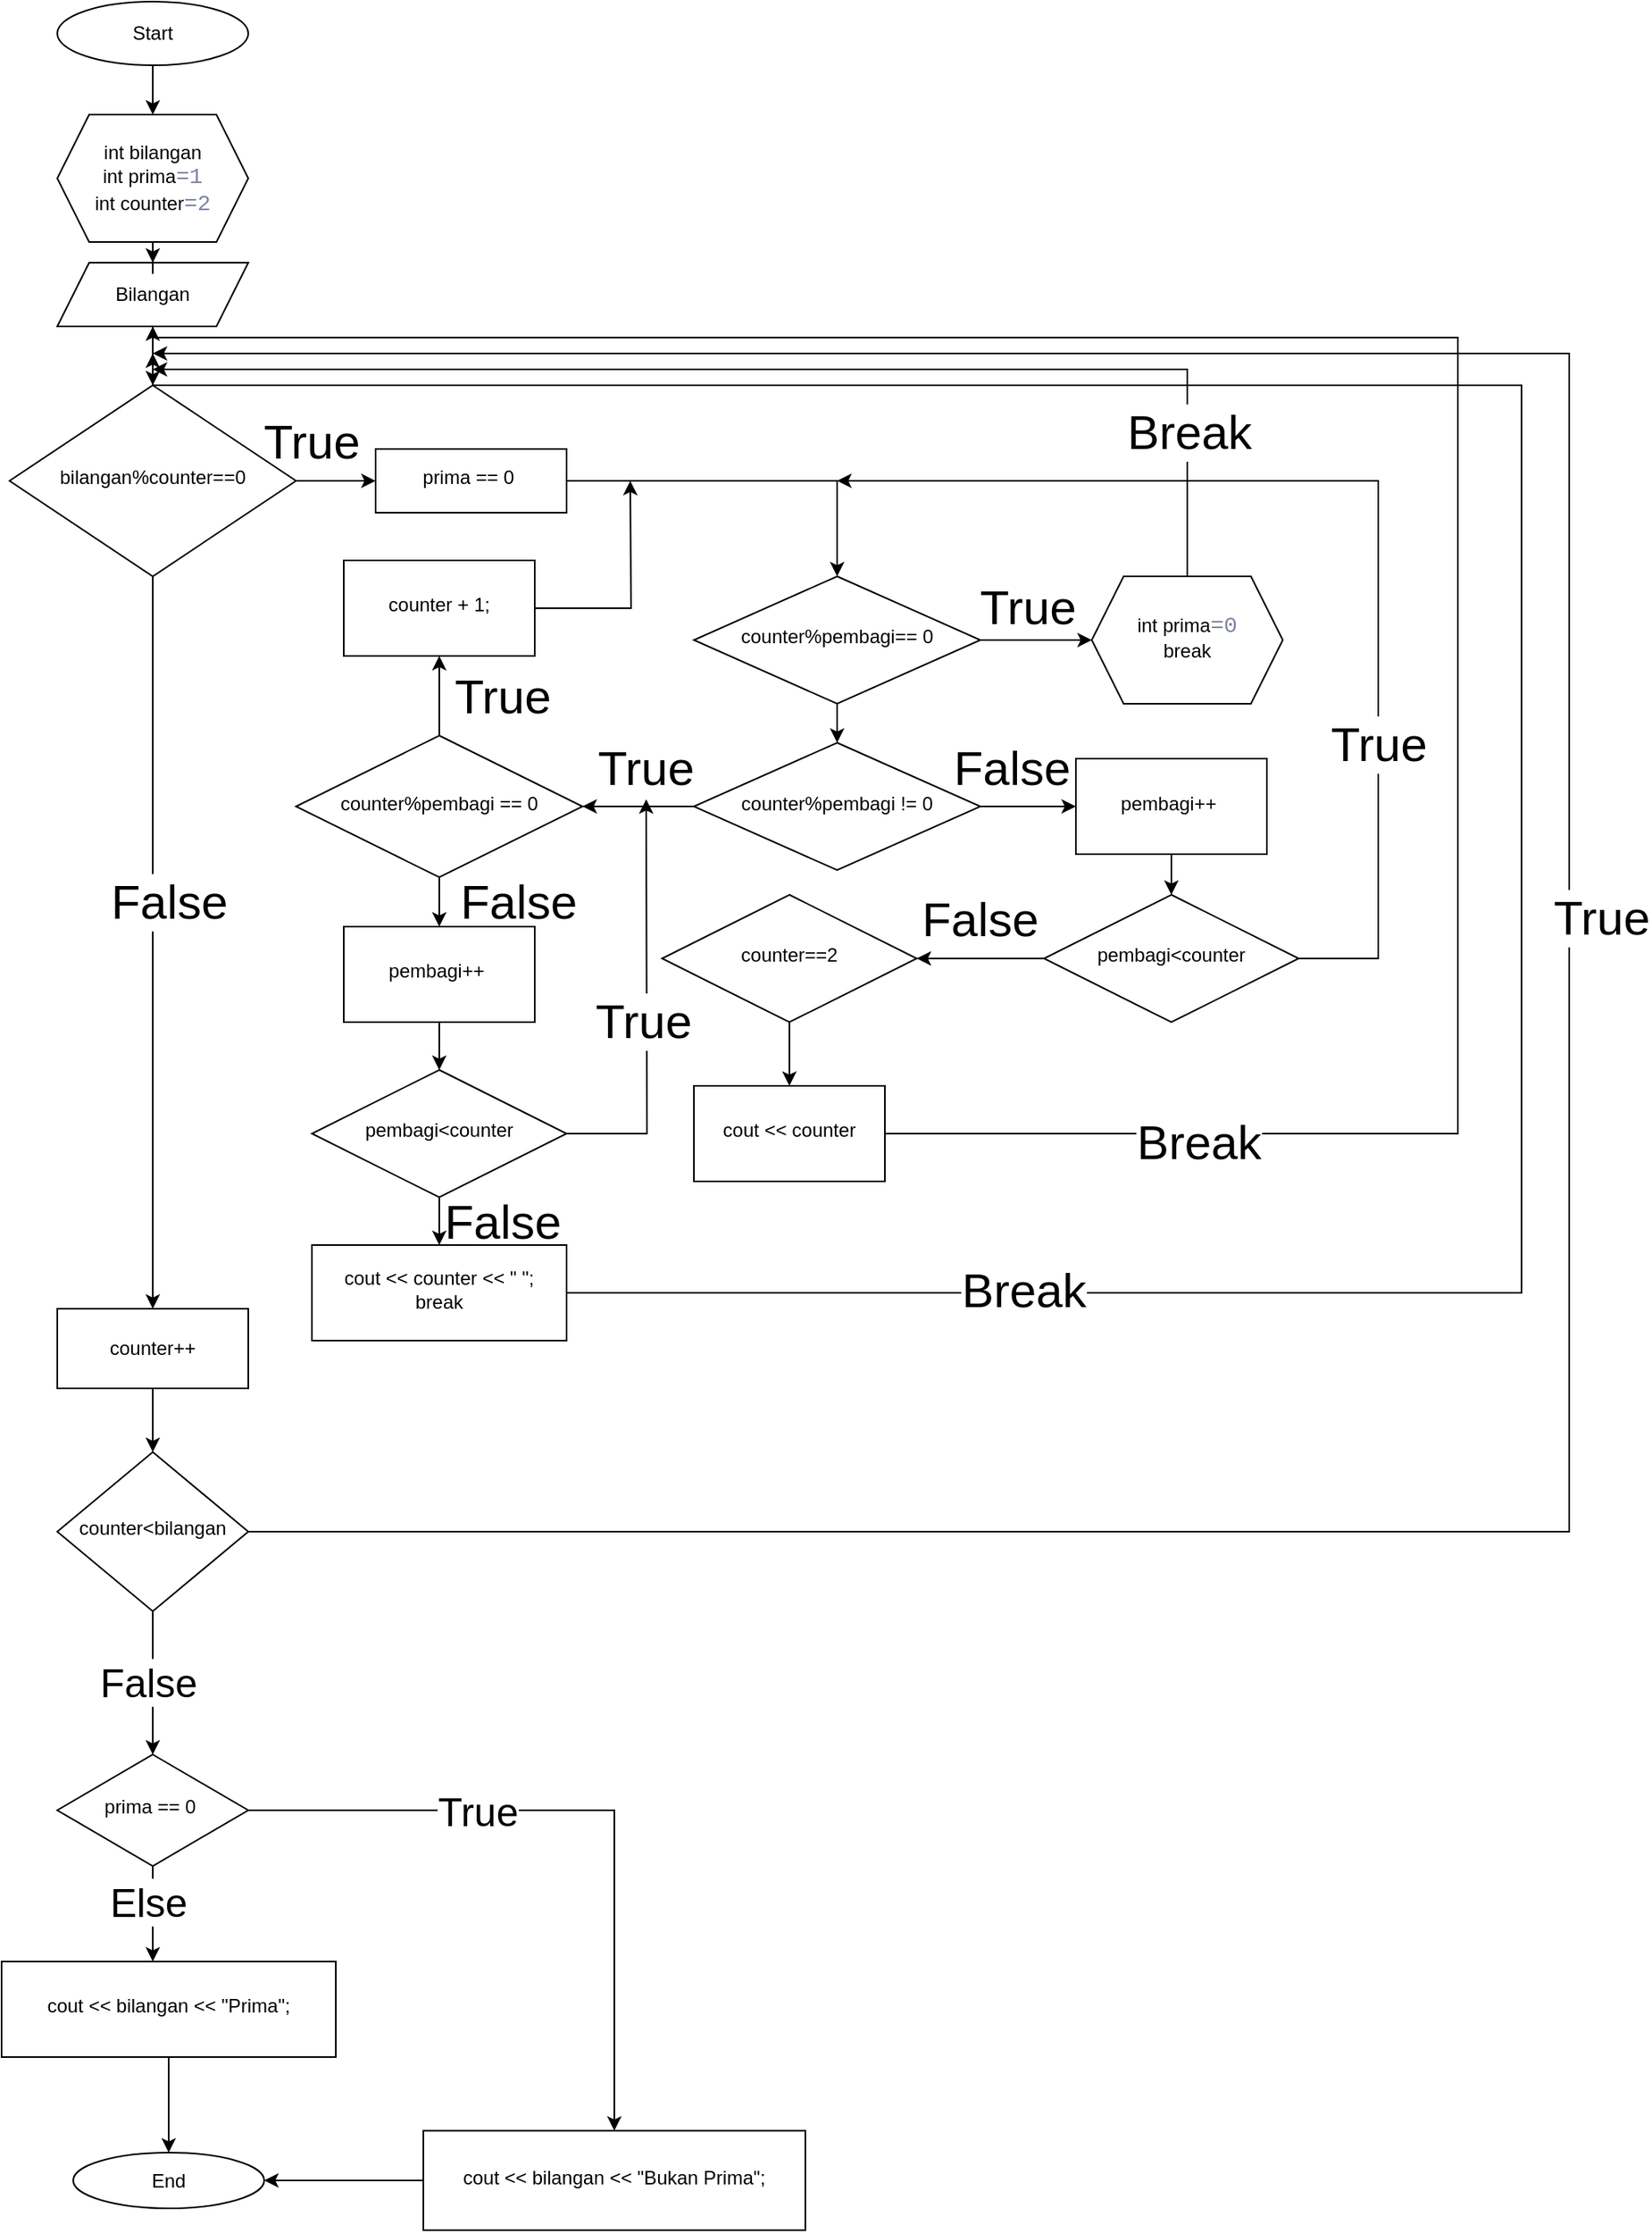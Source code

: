 <mxfile version="20.5.3" type="device"><diagram id="C5RBs43oDa-KdzZeNtuy" name="Page-1"><mxGraphModel dx="1738" dy="1227" grid="1" gridSize="10" guides="1" tooltips="1" connect="1" arrows="1" fold="1" page="1" pageScale="1" pageWidth="827" pageHeight="1169" math="0" shadow="0"><root><mxCell id="WIyWlLk6GJQsqaUBKTNV-0"/><mxCell id="WIyWlLk6GJQsqaUBKTNV-1" parent="WIyWlLk6GJQsqaUBKTNV-0"/><mxCell id="z4Yi_sglzv0yYJmCYW8u-0" value="" style="edgeStyle=orthogonalEdgeStyle;rounded=0;orthogonalLoop=1;jettySize=auto;html=1;" edge="1" parent="WIyWlLk6GJQsqaUBKTNV-1" source="z4Yi_sglzv0yYJmCYW8u-1" target="z4Yi_sglzv0yYJmCYW8u-6"><mxGeometry relative="1" as="geometry"/></mxCell><mxCell id="z4Yi_sglzv0yYJmCYW8u-1" value="Start" style="ellipse;whiteSpace=wrap;html=1;" vertex="1" parent="WIyWlLk6GJQsqaUBKTNV-1"><mxGeometry x="230" y="9" width="120" height="40" as="geometry"/></mxCell><mxCell id="z4Yi_sglzv0yYJmCYW8u-2" value="End" style="ellipse;whiteSpace=wrap;html=1;" vertex="1" parent="WIyWlLk6GJQsqaUBKTNV-1"><mxGeometry x="240" y="1360" width="120" height="35" as="geometry"/></mxCell><mxCell id="z4Yi_sglzv0yYJmCYW8u-3" value="" style="edgeStyle=orthogonalEdgeStyle;rounded=0;orthogonalLoop=1;jettySize=auto;html=1;" edge="1" parent="WIyWlLk6GJQsqaUBKTNV-1" source="z4Yi_sglzv0yYJmCYW8u-4" target="z4Yi_sglzv0yYJmCYW8u-9"><mxGeometry relative="1" as="geometry"/></mxCell><mxCell id="z4Yi_sglzv0yYJmCYW8u-4" value="Bilangan" style="shape=parallelogram;perimeter=parallelogramPerimeter;whiteSpace=wrap;html=1;fixedSize=1;" vertex="1" parent="WIyWlLk6GJQsqaUBKTNV-1"><mxGeometry x="230" y="173" width="120" height="40" as="geometry"/></mxCell><mxCell id="z4Yi_sglzv0yYJmCYW8u-5" value="" style="edgeStyle=orthogonalEdgeStyle;rounded=0;orthogonalLoop=1;jettySize=auto;html=1;" edge="1" parent="WIyWlLk6GJQsqaUBKTNV-1" source="z4Yi_sglzv0yYJmCYW8u-6" target="z4Yi_sglzv0yYJmCYW8u-4"><mxGeometry relative="1" as="geometry"/></mxCell><mxCell id="z4Yi_sglzv0yYJmCYW8u-6" value="int bilangan&lt;br&gt;int prima&lt;span style=&quot;font-family: Consolas, &amp;quot;Courier New&amp;quot;, monospace; font-size: 14px; color: rgb(127, 133, 163);&quot;&gt;=1&lt;br&gt;&lt;/span&gt;int counter&lt;span style=&quot;font-family: Consolas, &amp;quot;Courier New&amp;quot;, monospace; font-size: 14px; color: rgb(127, 133, 163);&quot;&gt;=2&lt;/span&gt;&lt;span style=&quot;font-family: Consolas, &amp;quot;Courier New&amp;quot;, monospace; font-size: 14px;&quot;&gt;&lt;font color=&quot;#ff7f11&quot;&gt;&lt;br&gt;&lt;/font&gt;&lt;/span&gt;" style="shape=hexagon;perimeter=hexagonPerimeter2;whiteSpace=wrap;html=1;fixedSize=1;" vertex="1" parent="WIyWlLk6GJQsqaUBKTNV-1"><mxGeometry x="230" y="80" width="120" height="80" as="geometry"/></mxCell><mxCell id="z4Yi_sglzv0yYJmCYW8u-7" value="" style="edgeStyle=orthogonalEdgeStyle;rounded=0;orthogonalLoop=1;jettySize=auto;html=1;" edge="1" parent="WIyWlLk6GJQsqaUBKTNV-1" source="z4Yi_sglzv0yYJmCYW8u-9" target="z4Yi_sglzv0yYJmCYW8u-16"><mxGeometry relative="1" as="geometry"/></mxCell><mxCell id="z4Yi_sglzv0yYJmCYW8u-99" value="False" style="edgeLabel;html=1;align=center;verticalAlign=middle;resizable=0;points=[];fontSize=30;" vertex="1" connectable="0" parent="z4Yi_sglzv0yYJmCYW8u-7"><mxGeometry x="-0.11" y="-9" relative="1" as="geometry"><mxPoint x="19" y="-1" as="offset"/></mxGeometry></mxCell><mxCell id="z4Yi_sglzv0yYJmCYW8u-8" value="" style="edgeStyle=orthogonalEdgeStyle;rounded=0;orthogonalLoop=1;jettySize=auto;html=1;fontSize=25;" edge="1" parent="WIyWlLk6GJQsqaUBKTNV-1" source="z4Yi_sglzv0yYJmCYW8u-9" target="z4Yi_sglzv0yYJmCYW8u-18"><mxGeometry relative="1" as="geometry"/></mxCell><mxCell id="z4Yi_sglzv0yYJmCYW8u-9" value="bilangan%counter==0" style="rhombus;whiteSpace=wrap;html=1;shadow=0;fontFamily=Helvetica;fontSize=12;align=center;strokeWidth=1;spacing=6;spacingTop=-4;" vertex="1" parent="WIyWlLk6GJQsqaUBKTNV-1"><mxGeometry x="200" y="250" width="180" height="120" as="geometry"/></mxCell><mxCell id="z4Yi_sglzv0yYJmCYW8u-10" value="" style="edgeStyle=orthogonalEdgeStyle;rounded=0;orthogonalLoop=1;jettySize=auto;html=1;fontSize=100;" edge="1" parent="WIyWlLk6GJQsqaUBKTNV-1" source="z4Yi_sglzv0yYJmCYW8u-14"><mxGeometry relative="1" as="geometry"><Array as="points"><mxPoint x="1180" y="970"/><mxPoint x="1180" y="230"/></Array><mxPoint x="290" y="230" as="targetPoint"/></mxGeometry></mxCell><mxCell id="z4Yi_sglzv0yYJmCYW8u-100" value="&lt;span style=&quot;color: rgba(0, 0, 0, 0); font-family: monospace; font-size: 0px; text-align: start; background-color: rgb(248, 249, 250);&quot;&gt;%3CmxGraphModel%3E%3Croot%3E%3CmxCell%20id%3D%220%22%2F%3E%3CmxCell%20id%3D%221%22%20parent%3D%220%22%2F%3E%3CmxCell%20id%3D%222%22%20value%3D%22True%22%20style%3D%22edgeLabel%3Bhtml%3D1%3Balign%3Dcenter%3BverticalAlign%3Dmiddle%3Bresizable%3D0%3Bpoints%3D%5B%5D%3BfontSize%3D30%3B%22%20vertex%3D%221%22%20connectable%3D%220%22%20parent%3D%221%22%3E%3CmxGeometry%20x%3D%22597.044%22%20y%3D%22648.401%22%20as%3D%22geometry%22%2F%3E%3C%2FmxCell%3E%3C%2Froot%3E%3C%2FmxGraphModel%3ETrue&lt;/span&gt;" style="edgeLabel;html=1;align=center;verticalAlign=middle;resizable=0;points=[];fontSize=30;" vertex="1" connectable="0" parent="z4Yi_sglzv0yYJmCYW8u-10"><mxGeometry x="-0.7" y="1" relative="1" as="geometry"><mxPoint as="offset"/></mxGeometry></mxCell><mxCell id="z4Yi_sglzv0yYJmCYW8u-101" value="True" style="edgeLabel;html=1;align=center;verticalAlign=middle;resizable=0;points=[];fontSize=30;" vertex="1" connectable="0" parent="z4Yi_sglzv0yYJmCYW8u-10"><mxGeometry x="-0.704" y="5" relative="1" as="geometry"><mxPoint x="486" y="-381" as="offset"/></mxGeometry></mxCell><mxCell id="z4Yi_sglzv0yYJmCYW8u-12" value="" style="edgeStyle=orthogonalEdgeStyle;rounded=0;orthogonalLoop=1;jettySize=auto;html=1;fontSize=25;" edge="1" parent="WIyWlLk6GJQsqaUBKTNV-1" source="z4Yi_sglzv0yYJmCYW8u-14" target="z4Yi_sglzv0yYJmCYW8u-23"><mxGeometry relative="1" as="geometry"/></mxCell><mxCell id="z4Yi_sglzv0yYJmCYW8u-13" value="False" style="edgeLabel;html=1;align=center;verticalAlign=middle;resizable=0;points=[];fontSize=25;" vertex="1" connectable="0" parent="z4Yi_sglzv0yYJmCYW8u-12"><mxGeometry x="-0.333" y="-3" relative="1" as="geometry"><mxPoint y="14" as="offset"/></mxGeometry></mxCell><mxCell id="z4Yi_sglzv0yYJmCYW8u-14" value="counter&amp;lt;bilangan" style="rhombus;whiteSpace=wrap;html=1;shadow=0;fontFamily=Helvetica;fontSize=12;align=center;strokeWidth=1;spacing=6;spacingTop=-4;" vertex="1" parent="WIyWlLk6GJQsqaUBKTNV-1"><mxGeometry x="230" y="920" width="120" height="100" as="geometry"/></mxCell><mxCell id="z4Yi_sglzv0yYJmCYW8u-15" value="" style="edgeStyle=orthogonalEdgeStyle;rounded=0;orthogonalLoop=1;jettySize=auto;html=1;" edge="1" parent="WIyWlLk6GJQsqaUBKTNV-1" source="z4Yi_sglzv0yYJmCYW8u-16" target="z4Yi_sglzv0yYJmCYW8u-14"><mxGeometry relative="1" as="geometry"/></mxCell><mxCell id="z4Yi_sglzv0yYJmCYW8u-16" value="counter++" style="rounded=0;whiteSpace=wrap;html=1;" vertex="1" parent="WIyWlLk6GJQsqaUBKTNV-1"><mxGeometry x="230" y="830" width="120" height="50" as="geometry"/></mxCell><mxCell id="z4Yi_sglzv0yYJmCYW8u-42" value="" style="edgeStyle=orthogonalEdgeStyle;rounded=0;orthogonalLoop=1;jettySize=auto;html=1;" edge="1" parent="WIyWlLk6GJQsqaUBKTNV-1" source="z4Yi_sglzv0yYJmCYW8u-18" target="z4Yi_sglzv0yYJmCYW8u-40"><mxGeometry relative="1" as="geometry"/></mxCell><mxCell id="z4Yi_sglzv0yYJmCYW8u-18" value="prima == 0&amp;nbsp;" style="whiteSpace=wrap;html=1;shadow=0;strokeWidth=1;spacing=6;spacingTop=-4;" vertex="1" parent="WIyWlLk6GJQsqaUBKTNV-1"><mxGeometry x="430" y="290" width="120" height="40" as="geometry"/></mxCell><mxCell id="z4Yi_sglzv0yYJmCYW8u-19" value="" style="edgeStyle=orthogonalEdgeStyle;rounded=0;orthogonalLoop=1;jettySize=auto;html=1;fontSize=25;" edge="1" parent="WIyWlLk6GJQsqaUBKTNV-1" source="z4Yi_sglzv0yYJmCYW8u-23" target="z4Yi_sglzv0yYJmCYW8u-25"><mxGeometry relative="1" as="geometry"><Array as="points"><mxPoint x="580" y="1145"/></Array></mxGeometry></mxCell><mxCell id="z4Yi_sglzv0yYJmCYW8u-20" value="True" style="edgeLabel;html=1;align=center;verticalAlign=middle;resizable=0;points=[];fontSize=25;" vertex="1" connectable="0" parent="z4Yi_sglzv0yYJmCYW8u-19"><mxGeometry x="-0.415" y="3" relative="1" as="geometry"><mxPoint x="18" y="3" as="offset"/></mxGeometry></mxCell><mxCell id="z4Yi_sglzv0yYJmCYW8u-21" value="" style="edgeStyle=orthogonalEdgeStyle;rounded=0;orthogonalLoop=1;jettySize=auto;html=1;fontSize=25;" edge="1" parent="WIyWlLk6GJQsqaUBKTNV-1" source="z4Yi_sglzv0yYJmCYW8u-23" target="z4Yi_sglzv0yYJmCYW8u-27"><mxGeometry relative="1" as="geometry"><Array as="points"><mxPoint x="290" y="1260"/><mxPoint x="290" y="1260"/></Array></mxGeometry></mxCell><mxCell id="z4Yi_sglzv0yYJmCYW8u-22" value="Else" style="edgeLabel;html=1;align=center;verticalAlign=middle;resizable=0;points=[];fontSize=25;" vertex="1" connectable="0" parent="z4Yi_sglzv0yYJmCYW8u-21"><mxGeometry x="-0.273" y="-3" relative="1" as="geometry"><mxPoint as="offset"/></mxGeometry></mxCell><mxCell id="z4Yi_sglzv0yYJmCYW8u-33" value="" style="edgeStyle=orthogonalEdgeStyle;rounded=0;orthogonalLoop=1;jettySize=auto;html=1;" edge="1" parent="WIyWlLk6GJQsqaUBKTNV-1" source="z4Yi_sglzv0yYJmCYW8u-25" target="z4Yi_sglzv0yYJmCYW8u-2"><mxGeometry relative="1" as="geometry"/></mxCell><mxCell id="z4Yi_sglzv0yYJmCYW8u-25" value="cout &amp;lt;&amp;lt; bilangan &amp;lt;&amp;lt; &quot;Bukan Prima&quot;;" style="whiteSpace=wrap;html=1;shadow=0;strokeWidth=1;spacing=6;spacingTop=-4;" vertex="1" parent="WIyWlLk6GJQsqaUBKTNV-1"><mxGeometry x="460" y="1346.25" width="240" height="62.5" as="geometry"/></mxCell><mxCell id="z4Yi_sglzv0yYJmCYW8u-35" value="" style="edgeStyle=orthogonalEdgeStyle;rounded=0;orthogonalLoop=1;jettySize=auto;html=1;" edge="1" parent="WIyWlLk6GJQsqaUBKTNV-1" source="z4Yi_sglzv0yYJmCYW8u-27" target="z4Yi_sglzv0yYJmCYW8u-2"><mxGeometry relative="1" as="geometry"/></mxCell><mxCell id="z4Yi_sglzv0yYJmCYW8u-27" value="cout &amp;lt;&amp;lt; bilangan &amp;lt;&amp;lt; &quot;Prima&quot;;" style="whiteSpace=wrap;html=1;shadow=0;strokeWidth=1;spacing=6;spacingTop=-4;" vertex="1" parent="WIyWlLk6GJQsqaUBKTNV-1"><mxGeometry x="195" y="1240" width="210" height="60" as="geometry"/></mxCell><mxCell id="z4Yi_sglzv0yYJmCYW8u-23" value="prima == 0&amp;nbsp;" style="rhombus;whiteSpace=wrap;html=1;shadow=0;fontFamily=Helvetica;fontSize=12;align=center;strokeWidth=1;spacing=6;spacingTop=-4;" vertex="1" parent="WIyWlLk6GJQsqaUBKTNV-1"><mxGeometry x="230" y="1110" width="120" height="70" as="geometry"/></mxCell><mxCell id="z4Yi_sglzv0yYJmCYW8u-44" value="" style="edgeStyle=orthogonalEdgeStyle;rounded=0;orthogonalLoop=1;jettySize=auto;html=1;" edge="1" parent="WIyWlLk6GJQsqaUBKTNV-1" source="z4Yi_sglzv0yYJmCYW8u-40" target="z4Yi_sglzv0yYJmCYW8u-43"><mxGeometry relative="1" as="geometry"/></mxCell><mxCell id="z4Yi_sglzv0yYJmCYW8u-46" value="" style="edgeStyle=orthogonalEdgeStyle;rounded=0;orthogonalLoop=1;jettySize=auto;html=1;startArrow=none;exitX=1;exitY=0.5;exitDx=0;exitDy=0;" edge="1" parent="WIyWlLk6GJQsqaUBKTNV-1" source="z4Yi_sglzv0yYJmCYW8u-40" target="z4Yi_sglzv0yYJmCYW8u-45"><mxGeometry relative="1" as="geometry"/></mxCell><mxCell id="z4Yi_sglzv0yYJmCYW8u-40" value="counter%pembagi== 0" style="rhombus;whiteSpace=wrap;html=1;shadow=0;strokeWidth=1;spacing=6;spacingTop=-4;" vertex="1" parent="WIyWlLk6GJQsqaUBKTNV-1"><mxGeometry x="630" y="370" width="180" height="80" as="geometry"/></mxCell><mxCell id="z4Yi_sglzv0yYJmCYW8u-49" value="" style="edgeStyle=orthogonalEdgeStyle;rounded=0;orthogonalLoop=1;jettySize=auto;html=1;" edge="1" parent="WIyWlLk6GJQsqaUBKTNV-1" source="z4Yi_sglzv0yYJmCYW8u-43" target="z4Yi_sglzv0yYJmCYW8u-48"><mxGeometry relative="1" as="geometry"/></mxCell><mxCell id="z4Yi_sglzv0yYJmCYW8u-66" value="" style="edgeStyle=orthogonalEdgeStyle;rounded=0;orthogonalLoop=1;jettySize=auto;html=1;fontSize=30;" edge="1" parent="WIyWlLk6GJQsqaUBKTNV-1" source="z4Yi_sglzv0yYJmCYW8u-43" target="z4Yi_sglzv0yYJmCYW8u-65"><mxGeometry relative="1" as="geometry"/></mxCell><mxCell id="z4Yi_sglzv0yYJmCYW8u-43" value="counter%pembagi != 0" style="rhombus;whiteSpace=wrap;html=1;shadow=0;strokeWidth=1;spacing=6;spacingTop=-4;" vertex="1" parent="WIyWlLk6GJQsqaUBKTNV-1"><mxGeometry x="630" y="474.5" width="180" height="80" as="geometry"/></mxCell><mxCell id="z4Yi_sglzv0yYJmCYW8u-64" style="edgeStyle=orthogonalEdgeStyle;rounded=0;orthogonalLoop=1;jettySize=auto;html=1;fontSize=30;" edge="1" parent="WIyWlLk6GJQsqaUBKTNV-1" source="z4Yi_sglzv0yYJmCYW8u-45"><mxGeometry relative="1" as="geometry"><mxPoint x="290" y="240" as="targetPoint"/><Array as="points"><mxPoint x="940" y="240"/></Array></mxGeometry></mxCell><mxCell id="z4Yi_sglzv0yYJmCYW8u-80" value="Break" style="edgeLabel;html=1;align=center;verticalAlign=middle;resizable=0;points=[];fontSize=30;" vertex="1" connectable="0" parent="z4Yi_sglzv0yYJmCYW8u-64"><mxGeometry x="-0.756" y="-1" relative="1" as="geometry"><mxPoint y="4" as="offset"/></mxGeometry></mxCell><mxCell id="z4Yi_sglzv0yYJmCYW8u-45" value="int prima&lt;font face=&quot;Consolas, Courier New, monospace&quot; color=&quot;#7f85a3&quot;&gt;&lt;span style=&quot;font-size: 14px;&quot;&gt;=0&lt;br&gt;&lt;/span&gt;&lt;/font&gt;break" style="shape=hexagon;perimeter=hexagonPerimeter2;whiteSpace=wrap;html=1;fixedSize=1;shadow=0;strokeWidth=1;spacing=6;spacingTop=-4;" vertex="1" parent="WIyWlLk6GJQsqaUBKTNV-1"><mxGeometry x="880" y="370" width="120" height="80" as="geometry"/></mxCell><mxCell id="z4Yi_sglzv0yYJmCYW8u-52" value="" style="edgeStyle=orthogonalEdgeStyle;rounded=0;orthogonalLoop=1;jettySize=auto;html=1;" edge="1" parent="WIyWlLk6GJQsqaUBKTNV-1" source="z4Yi_sglzv0yYJmCYW8u-48" target="z4Yi_sglzv0yYJmCYW8u-51"><mxGeometry relative="1" as="geometry"><Array as="points"><mxPoint x="470" y="440"/><mxPoint x="470" y="440"/></Array></mxGeometry></mxCell><mxCell id="z4Yi_sglzv0yYJmCYW8u-56" value="" style="edgeStyle=orthogonalEdgeStyle;rounded=0;orthogonalLoop=1;jettySize=auto;html=1;" edge="1" parent="WIyWlLk6GJQsqaUBKTNV-1" source="z4Yi_sglzv0yYJmCYW8u-48" target="z4Yi_sglzv0yYJmCYW8u-54"><mxGeometry relative="1" as="geometry"/></mxCell><mxCell id="z4Yi_sglzv0yYJmCYW8u-48" value="counter%pembagi ==&amp;nbsp;0" style="rhombus;whiteSpace=wrap;html=1;shadow=0;strokeWidth=1;spacing=6;spacingTop=-4;" vertex="1" parent="WIyWlLk6GJQsqaUBKTNV-1"><mxGeometry x="380" y="470" width="180" height="89" as="geometry"/></mxCell><mxCell id="z4Yi_sglzv0yYJmCYW8u-53" style="edgeStyle=orthogonalEdgeStyle;rounded=0;orthogonalLoop=1;jettySize=auto;html=1;" edge="1" parent="WIyWlLk6GJQsqaUBKTNV-1" source="z4Yi_sglzv0yYJmCYW8u-51"><mxGeometry relative="1" as="geometry"><mxPoint x="590" y="310" as="targetPoint"/></mxGeometry></mxCell><mxCell id="z4Yi_sglzv0yYJmCYW8u-51" value="counter&amp;nbsp;+ 1;" style="whiteSpace=wrap;html=1;shadow=0;strokeWidth=1;spacing=6;spacingTop=-4;" vertex="1" parent="WIyWlLk6GJQsqaUBKTNV-1"><mxGeometry x="410" y="360" width="120" height="60" as="geometry"/></mxCell><mxCell id="z4Yi_sglzv0yYJmCYW8u-58" value="" style="edgeStyle=orthogonalEdgeStyle;rounded=0;orthogonalLoop=1;jettySize=auto;html=1;" edge="1" parent="WIyWlLk6GJQsqaUBKTNV-1" source="z4Yi_sglzv0yYJmCYW8u-54" target="z4Yi_sglzv0yYJmCYW8u-57"><mxGeometry relative="1" as="geometry"/></mxCell><mxCell id="z4Yi_sglzv0yYJmCYW8u-54" value="pembagi++&amp;nbsp;" style="whiteSpace=wrap;html=1;shadow=0;strokeWidth=1;spacing=6;spacingTop=-4;" vertex="1" parent="WIyWlLk6GJQsqaUBKTNV-1"><mxGeometry x="410" y="590" width="120" height="60" as="geometry"/></mxCell><mxCell id="z4Yi_sglzv0yYJmCYW8u-59" style="edgeStyle=orthogonalEdgeStyle;rounded=0;orthogonalLoop=1;jettySize=auto;html=1;" edge="1" parent="WIyWlLk6GJQsqaUBKTNV-1" source="z4Yi_sglzv0yYJmCYW8u-57"><mxGeometry relative="1" as="geometry"><mxPoint x="600" y="510" as="targetPoint"/></mxGeometry></mxCell><mxCell id="z4Yi_sglzv0yYJmCYW8u-86" value="True" style="edgeLabel;html=1;align=center;verticalAlign=middle;resizable=0;points=[];fontSize=30;" vertex="1" connectable="0" parent="z4Yi_sglzv0yYJmCYW8u-59"><mxGeometry x="-0.061" y="3" relative="1" as="geometry"><mxPoint y="1" as="offset"/></mxGeometry></mxCell><mxCell id="z4Yi_sglzv0yYJmCYW8u-61" value="" style="edgeStyle=orthogonalEdgeStyle;rounded=0;orthogonalLoop=1;jettySize=auto;html=1;" edge="1" parent="WIyWlLk6GJQsqaUBKTNV-1" source="z4Yi_sglzv0yYJmCYW8u-57" target="z4Yi_sglzv0yYJmCYW8u-60"><mxGeometry relative="1" as="geometry"/></mxCell><mxCell id="z4Yi_sglzv0yYJmCYW8u-57" value="pembagi&amp;lt;counter" style="rhombus;whiteSpace=wrap;html=1;shadow=0;strokeWidth=1;spacing=6;spacingTop=-4;" vertex="1" parent="WIyWlLk6GJQsqaUBKTNV-1"><mxGeometry x="390" y="680" width="160" height="80" as="geometry"/></mxCell><mxCell id="z4Yi_sglzv0yYJmCYW8u-62" style="edgeStyle=orthogonalEdgeStyle;rounded=0;orthogonalLoop=1;jettySize=auto;html=1;" edge="1" parent="WIyWlLk6GJQsqaUBKTNV-1" source="z4Yi_sglzv0yYJmCYW8u-60"><mxGeometry relative="1" as="geometry"><mxPoint x="290" y="230" as="targetPoint"/><Array as="points"><mxPoint x="1150" y="820"/><mxPoint x="1150" y="250"/><mxPoint x="290" y="250"/></Array></mxGeometry></mxCell><mxCell id="z4Yi_sglzv0yYJmCYW8u-63" value="&lt;font style=&quot;font-size: 30px;&quot;&gt;Break&lt;/font&gt;" style="edgeLabel;html=1;align=center;verticalAlign=middle;resizable=0;points=[];" vertex="1" connectable="0" parent="z4Yi_sglzv0yYJmCYW8u-62"><mxGeometry x="-0.72" y="2" relative="1" as="geometry"><mxPoint as="offset"/></mxGeometry></mxCell><mxCell id="z4Yi_sglzv0yYJmCYW8u-60" value="cout &amp;lt;&amp;lt; counter &amp;lt;&amp;lt; &quot; &quot;;&lt;br&gt;break" style="whiteSpace=wrap;html=1;shadow=0;strokeWidth=1;spacing=6;spacingTop=-4;" vertex="1" parent="WIyWlLk6GJQsqaUBKTNV-1"><mxGeometry x="390" y="790" width="160" height="60" as="geometry"/></mxCell><mxCell id="z4Yi_sglzv0yYJmCYW8u-68" value="" style="edgeStyle=orthogonalEdgeStyle;rounded=0;orthogonalLoop=1;jettySize=auto;html=1;fontSize=30;" edge="1" parent="WIyWlLk6GJQsqaUBKTNV-1" source="z4Yi_sglzv0yYJmCYW8u-65" target="z4Yi_sglzv0yYJmCYW8u-67"><mxGeometry relative="1" as="geometry"/></mxCell><mxCell id="z4Yi_sglzv0yYJmCYW8u-65" value="pembagi++&amp;nbsp;" style="whiteSpace=wrap;html=1;shadow=0;strokeWidth=1;spacing=6;spacingTop=-4;" vertex="1" parent="WIyWlLk6GJQsqaUBKTNV-1"><mxGeometry x="870" y="484.5" width="120" height="60" as="geometry"/></mxCell><mxCell id="z4Yi_sglzv0yYJmCYW8u-71" style="edgeStyle=orthogonalEdgeStyle;rounded=0;orthogonalLoop=1;jettySize=auto;html=1;fontSize=30;" edge="1" parent="WIyWlLk6GJQsqaUBKTNV-1" source="z4Yi_sglzv0yYJmCYW8u-67"><mxGeometry relative="1" as="geometry"><mxPoint x="720" y="310" as="targetPoint"/><Array as="points"><mxPoint x="1060" y="610"/><mxPoint x="1060" y="310"/></Array></mxGeometry></mxCell><mxCell id="z4Yi_sglzv0yYJmCYW8u-97" value="True" style="edgeLabel;html=1;align=center;verticalAlign=middle;resizable=0;points=[];fontSize=30;" vertex="1" connectable="0" parent="z4Yi_sglzv0yYJmCYW8u-71"><mxGeometry x="-0.47" y="-12" relative="1" as="geometry"><mxPoint x="-12" y="-2" as="offset"/></mxGeometry></mxCell><mxCell id="z4Yi_sglzv0yYJmCYW8u-74" value="" style="edgeStyle=orthogonalEdgeStyle;rounded=0;orthogonalLoop=1;jettySize=auto;html=1;fontSize=30;" edge="1" parent="WIyWlLk6GJQsqaUBKTNV-1" source="z4Yi_sglzv0yYJmCYW8u-67" target="z4Yi_sglzv0yYJmCYW8u-73"><mxGeometry relative="1" as="geometry"/></mxCell><mxCell id="z4Yi_sglzv0yYJmCYW8u-67" value="pembagi&amp;lt;counter" style="rhombus;whiteSpace=wrap;html=1;shadow=0;strokeWidth=1;spacing=6;spacingTop=-4;" vertex="1" parent="WIyWlLk6GJQsqaUBKTNV-1"><mxGeometry x="850" y="570" width="160" height="80" as="geometry"/></mxCell><mxCell id="z4Yi_sglzv0yYJmCYW8u-77" value="" style="edgeStyle=orthogonalEdgeStyle;rounded=0;orthogonalLoop=1;jettySize=auto;html=1;fontSize=30;" edge="1" parent="WIyWlLk6GJQsqaUBKTNV-1" source="z4Yi_sglzv0yYJmCYW8u-73" target="z4Yi_sglzv0yYJmCYW8u-76"><mxGeometry relative="1" as="geometry"/></mxCell><mxCell id="z4Yi_sglzv0yYJmCYW8u-73" value="counter==2" style="rhombus;whiteSpace=wrap;html=1;shadow=0;strokeWidth=1;spacing=6;spacingTop=-4;" vertex="1" parent="WIyWlLk6GJQsqaUBKTNV-1"><mxGeometry x="610" y="570" width="160" height="80" as="geometry"/></mxCell><mxCell id="z4Yi_sglzv0yYJmCYW8u-78" style="edgeStyle=orthogonalEdgeStyle;rounded=0;orthogonalLoop=1;jettySize=auto;html=1;entryX=0.5;entryY=1;entryDx=0;entryDy=0;fontSize=30;" edge="1" parent="WIyWlLk6GJQsqaUBKTNV-1" source="z4Yi_sglzv0yYJmCYW8u-76" target="z4Yi_sglzv0yYJmCYW8u-4"><mxGeometry relative="1" as="geometry"><Array as="points"><mxPoint x="1110" y="720"/><mxPoint x="1110" y="220"/><mxPoint x="290" y="220"/></Array></mxGeometry></mxCell><mxCell id="z4Yi_sglzv0yYJmCYW8u-79" value="Break" style="edgeLabel;html=1;align=center;verticalAlign=middle;resizable=0;points=[];fontSize=30;" vertex="1" connectable="0" parent="z4Yi_sglzv0yYJmCYW8u-78"><mxGeometry x="-0.767" y="-5" relative="1" as="geometry"><mxPoint as="offset"/></mxGeometry></mxCell><mxCell id="z4Yi_sglzv0yYJmCYW8u-76" value="cout &amp;lt;&amp;lt; counter" style="whiteSpace=wrap;html=1;shadow=0;strokeWidth=1;spacing=6;spacingTop=-4;" vertex="1" parent="WIyWlLk6GJQsqaUBKTNV-1"><mxGeometry x="630" y="690" width="120" height="60" as="geometry"/></mxCell><mxCell id="z4Yi_sglzv0yYJmCYW8u-81" value="True" style="text;html=1;strokeColor=none;fillColor=none;align=center;verticalAlign=middle;whiteSpace=wrap;rounded=0;fontSize=30;" vertex="1" parent="WIyWlLk6GJQsqaUBKTNV-1"><mxGeometry x="480" y="430" width="60" height="30" as="geometry"/></mxCell><mxCell id="z4Yi_sglzv0yYJmCYW8u-84" value="False" style="text;html=1;strokeColor=none;fillColor=none;align=center;verticalAlign=middle;whiteSpace=wrap;rounded=0;fontSize=30;" vertex="1" parent="WIyWlLk6GJQsqaUBKTNV-1"><mxGeometry x="490" y="559" width="60" height="30" as="geometry"/></mxCell><mxCell id="z4Yi_sglzv0yYJmCYW8u-87" value="False" style="text;html=1;strokeColor=none;fillColor=none;align=center;verticalAlign=middle;whiteSpace=wrap;rounded=0;fontSize=30;" vertex="1" parent="WIyWlLk6GJQsqaUBKTNV-1"><mxGeometry x="480" y="760" width="60" height="30" as="geometry"/></mxCell><mxCell id="z4Yi_sglzv0yYJmCYW8u-88" value="True" style="text;html=1;strokeColor=none;fillColor=none;align=center;verticalAlign=middle;whiteSpace=wrap;rounded=0;fontSize=30;" vertex="1" parent="WIyWlLk6GJQsqaUBKTNV-1"><mxGeometry x="810" y="374" width="60" height="30" as="geometry"/></mxCell><mxCell id="z4Yi_sglzv0yYJmCYW8u-90" value="True" style="text;html=1;strokeColor=none;fillColor=none;align=center;verticalAlign=middle;whiteSpace=wrap;rounded=0;fontSize=30;" vertex="1" parent="WIyWlLk6GJQsqaUBKTNV-1"><mxGeometry x="570" y="475" width="60" height="30" as="geometry"/></mxCell><mxCell id="z4Yi_sglzv0yYJmCYW8u-92" value="False" style="text;html=1;strokeColor=none;fillColor=none;align=center;verticalAlign=middle;whiteSpace=wrap;rounded=0;fontSize=30;" vertex="1" parent="WIyWlLk6GJQsqaUBKTNV-1"><mxGeometry x="800" y="475" width="60" height="30" as="geometry"/></mxCell><mxCell id="z4Yi_sglzv0yYJmCYW8u-93" value="False" style="text;html=1;strokeColor=none;fillColor=none;align=center;verticalAlign=middle;whiteSpace=wrap;rounded=0;fontSize=30;" vertex="1" parent="WIyWlLk6GJQsqaUBKTNV-1"><mxGeometry x="780" y="570" width="60" height="30" as="geometry"/></mxCell><mxCell id="z4Yi_sglzv0yYJmCYW8u-98" value="True" style="text;html=1;strokeColor=none;fillColor=none;align=center;verticalAlign=middle;whiteSpace=wrap;rounded=0;fontSize=30;" vertex="1" parent="WIyWlLk6GJQsqaUBKTNV-1"><mxGeometry x="360" y="270" width="60" height="30" as="geometry"/></mxCell></root></mxGraphModel></diagram></mxfile>